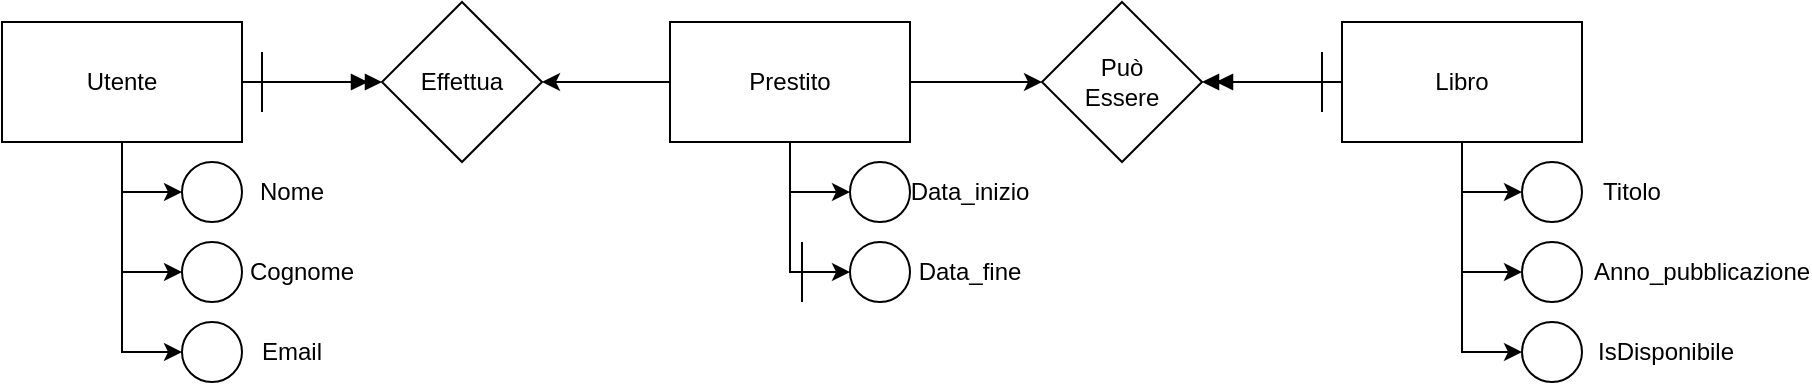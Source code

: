 <mxfile version="23.1.5" type="device">
  <diagram name="Pagina-1" id="z99o4U3e83wShIZasthi">
    <mxGraphModel dx="1036" dy="614" grid="1" gridSize="10" guides="1" tooltips="1" connect="1" arrows="1" fold="1" page="1" pageScale="1" pageWidth="827" pageHeight="1169" math="0" shadow="0">
      <root>
        <mxCell id="0" />
        <mxCell id="1" parent="0" />
        <mxCell id="r7xht9CgE6vL6qWtcPy5-11" style="edgeStyle=orthogonalEdgeStyle;rounded=0;orthogonalLoop=1;jettySize=auto;html=1;exitX=0.5;exitY=1;exitDx=0;exitDy=0;entryX=0;entryY=0.5;entryDx=0;entryDy=0;" parent="1" source="r7xht9CgE6vL6qWtcPy5-1" target="r7xht9CgE6vL6qWtcPy5-7" edge="1">
          <mxGeometry relative="1" as="geometry" />
        </mxCell>
        <mxCell id="r7xht9CgE6vL6qWtcPy5-12" style="edgeStyle=orthogonalEdgeStyle;rounded=0;orthogonalLoop=1;jettySize=auto;html=1;exitX=0.5;exitY=1;exitDx=0;exitDy=0;entryX=0;entryY=0.5;entryDx=0;entryDy=0;" parent="1" source="r7xht9CgE6vL6qWtcPy5-1" target="r7xht9CgE6vL6qWtcPy5-8" edge="1">
          <mxGeometry relative="1" as="geometry" />
        </mxCell>
        <mxCell id="r7xht9CgE6vL6qWtcPy5-17" style="edgeStyle=orthogonalEdgeStyle;rounded=0;orthogonalLoop=1;jettySize=auto;html=1;exitX=1;exitY=0.5;exitDx=0;exitDy=0;entryX=0;entryY=0.5;entryDx=0;entryDy=0;endArrow=doubleBlock;endFill=1;" parent="1" source="r7xht9CgE6vL6qWtcPy5-1" target="r7xht9CgE6vL6qWtcPy5-4" edge="1">
          <mxGeometry relative="1" as="geometry" />
        </mxCell>
        <mxCell id="r7xht9CgE6vL6qWtcPy5-1" value="Utente" style="rounded=0;whiteSpace=wrap;html=1;" parent="1" vertex="1">
          <mxGeometry x="20" y="140" width="120" height="60" as="geometry" />
        </mxCell>
        <mxCell id="r7xht9CgE6vL6qWtcPy5-32" style="edgeStyle=orthogonalEdgeStyle;rounded=0;orthogonalLoop=1;jettySize=auto;html=1;exitX=1;exitY=0.5;exitDx=0;exitDy=0;entryX=0;entryY=0.5;entryDx=0;entryDy=0;" parent="1" source="r7xht9CgE6vL6qWtcPy5-2" target="r7xht9CgE6vL6qWtcPy5-5" edge="1">
          <mxGeometry relative="1" as="geometry" />
        </mxCell>
        <mxCell id="r7xht9CgE6vL6qWtcPy5-51" style="edgeStyle=orthogonalEdgeStyle;rounded=0;orthogonalLoop=1;jettySize=auto;html=1;exitX=0.5;exitY=1;exitDx=0;exitDy=0;entryX=0;entryY=0.5;entryDx=0;entryDy=0;" parent="1" source="r7xht9CgE6vL6qWtcPy5-2" target="r7xht9CgE6vL6qWtcPy5-45" edge="1">
          <mxGeometry relative="1" as="geometry" />
        </mxCell>
        <mxCell id="r7xht9CgE6vL6qWtcPy5-53" style="edgeStyle=orthogonalEdgeStyle;rounded=0;orthogonalLoop=1;jettySize=auto;html=1;exitX=0;exitY=0.5;exitDx=0;exitDy=0;entryX=1;entryY=0.5;entryDx=0;entryDy=0;" parent="1" source="r7xht9CgE6vL6qWtcPy5-2" target="r7xht9CgE6vL6qWtcPy5-4" edge="1">
          <mxGeometry relative="1" as="geometry" />
        </mxCell>
        <mxCell id="r7xht9CgE6vL6qWtcPy5-2" value="Prestito" style="rounded=0;whiteSpace=wrap;html=1;" parent="1" vertex="1">
          <mxGeometry x="354" y="140" width="120" height="60" as="geometry" />
        </mxCell>
        <mxCell id="r7xht9CgE6vL6qWtcPy5-27" style="edgeStyle=orthogonalEdgeStyle;rounded=0;orthogonalLoop=1;jettySize=auto;html=1;exitX=0.5;exitY=1;exitDx=0;exitDy=0;entryX=0;entryY=0.5;entryDx=0;entryDy=0;" parent="1" source="r7xht9CgE6vL6qWtcPy5-3" target="r7xht9CgE6vL6qWtcPy5-21" edge="1">
          <mxGeometry relative="1" as="geometry" />
        </mxCell>
        <mxCell id="r7xht9CgE6vL6qWtcPy5-30" style="edgeStyle=orthogonalEdgeStyle;rounded=0;orthogonalLoop=1;jettySize=auto;html=1;exitX=0.5;exitY=1;exitDx=0;exitDy=0;entryX=0;entryY=0.5;entryDx=0;entryDy=0;" parent="1" source="r7xht9CgE6vL6qWtcPy5-3" target="r7xht9CgE6vL6qWtcPy5-22" edge="1">
          <mxGeometry relative="1" as="geometry" />
        </mxCell>
        <mxCell id="r7xht9CgE6vL6qWtcPy5-31" style="edgeStyle=orthogonalEdgeStyle;rounded=0;orthogonalLoop=1;jettySize=auto;html=1;exitX=0;exitY=0.5;exitDx=0;exitDy=0;entryX=1;entryY=0.5;entryDx=0;entryDy=0;endArrow=doubleBlock;endFill=1;" parent="1" source="r7xht9CgE6vL6qWtcPy5-3" target="r7xht9CgE6vL6qWtcPy5-5" edge="1">
          <mxGeometry relative="1" as="geometry" />
        </mxCell>
        <mxCell id="r7xht9CgE6vL6qWtcPy5-3" value="Libro" style="rounded=0;whiteSpace=wrap;html=1;" parent="1" vertex="1">
          <mxGeometry x="690" y="140" width="120" height="60" as="geometry" />
        </mxCell>
        <mxCell id="r7xht9CgE6vL6qWtcPy5-4" value="Effettua" style="rhombus;whiteSpace=wrap;html=1;" parent="1" vertex="1">
          <mxGeometry x="210" y="130" width="80" height="80" as="geometry" />
        </mxCell>
        <mxCell id="r7xht9CgE6vL6qWtcPy5-5" value="Può&lt;br&gt;Essere" style="rhombus;whiteSpace=wrap;html=1;" parent="1" vertex="1">
          <mxGeometry x="540" y="130" width="80" height="80" as="geometry" />
        </mxCell>
        <mxCell id="r7xht9CgE6vL6qWtcPy5-6" value="" style="ellipse;whiteSpace=wrap;html=1;aspect=fixed;" parent="1" vertex="1">
          <mxGeometry x="110" y="210" width="30" height="30" as="geometry" />
        </mxCell>
        <mxCell id="r7xht9CgE6vL6qWtcPy5-7" value="" style="ellipse;whiteSpace=wrap;html=1;aspect=fixed;" parent="1" vertex="1">
          <mxGeometry x="110" y="250" width="30" height="30" as="geometry" />
        </mxCell>
        <mxCell id="r7xht9CgE6vL6qWtcPy5-8" value="" style="ellipse;whiteSpace=wrap;html=1;aspect=fixed;" parent="1" vertex="1">
          <mxGeometry x="110" y="290" width="30" height="30" as="geometry" />
        </mxCell>
        <mxCell id="r7xht9CgE6vL6qWtcPy5-10" value="" style="endArrow=classic;html=1;rounded=0;exitX=0.5;exitY=1;exitDx=0;exitDy=0;entryX=0;entryY=0.5;entryDx=0;entryDy=0;" parent="1" source="r7xht9CgE6vL6qWtcPy5-1" target="r7xht9CgE6vL6qWtcPy5-6" edge="1">
          <mxGeometry width="50" height="50" relative="1" as="geometry">
            <mxPoint x="380" y="340" as="sourcePoint" />
            <mxPoint x="430" y="290" as="targetPoint" />
            <Array as="points">
              <mxPoint x="80" y="225" />
            </Array>
          </mxGeometry>
        </mxCell>
        <mxCell id="r7xht9CgE6vL6qWtcPy5-13" value="Nome" style="text;html=1;align=center;verticalAlign=middle;whiteSpace=wrap;rounded=0;" parent="1" vertex="1">
          <mxGeometry x="140" y="210" width="50" height="30" as="geometry" />
        </mxCell>
        <mxCell id="r7xht9CgE6vL6qWtcPy5-14" value="Cognome" style="text;html=1;align=center;verticalAlign=middle;whiteSpace=wrap;rounded=0;" parent="1" vertex="1">
          <mxGeometry x="140" y="250" width="60" height="30" as="geometry" />
        </mxCell>
        <mxCell id="r7xht9CgE6vL6qWtcPy5-15" value="Email" style="text;html=1;align=center;verticalAlign=middle;whiteSpace=wrap;rounded=0;" parent="1" vertex="1">
          <mxGeometry x="140" y="290" width="50" height="30" as="geometry" />
        </mxCell>
        <mxCell id="r7xht9CgE6vL6qWtcPy5-20" value="" style="ellipse;whiteSpace=wrap;html=1;aspect=fixed;" parent="1" vertex="1">
          <mxGeometry x="780" y="210" width="30" height="30" as="geometry" />
        </mxCell>
        <mxCell id="r7xht9CgE6vL6qWtcPy5-21" value="" style="ellipse;whiteSpace=wrap;html=1;aspect=fixed;" parent="1" vertex="1">
          <mxGeometry x="780" y="250" width="30" height="30" as="geometry" />
        </mxCell>
        <mxCell id="r7xht9CgE6vL6qWtcPy5-22" value="" style="ellipse;whiteSpace=wrap;html=1;aspect=fixed;" parent="1" vertex="1">
          <mxGeometry x="780" y="290" width="30" height="30" as="geometry" />
        </mxCell>
        <mxCell id="r7xht9CgE6vL6qWtcPy5-24" value="Titolo" style="text;html=1;align=center;verticalAlign=middle;whiteSpace=wrap;rounded=0;" parent="1" vertex="1">
          <mxGeometry x="810" y="210" width="50" height="30" as="geometry" />
        </mxCell>
        <mxCell id="r7xht9CgE6vL6qWtcPy5-25" value="Anno_pubblicazione" style="text;html=1;align=center;verticalAlign=middle;whiteSpace=wrap;rounded=0;" parent="1" vertex="1">
          <mxGeometry x="840" y="250" width="60" height="30" as="geometry" />
        </mxCell>
        <mxCell id="r7xht9CgE6vL6qWtcPy5-26" value="IsDisponibile" style="text;html=1;align=center;verticalAlign=middle;whiteSpace=wrap;rounded=0;" parent="1" vertex="1">
          <mxGeometry x="827" y="290" width="50" height="30" as="geometry" />
        </mxCell>
        <mxCell id="r7xht9CgE6vL6qWtcPy5-29" value="" style="endArrow=classic;html=1;rounded=0;exitX=0.5;exitY=1;exitDx=0;exitDy=0;entryX=0;entryY=0.5;entryDx=0;entryDy=0;" parent="1" source="r7xht9CgE6vL6qWtcPy5-3" target="r7xht9CgE6vL6qWtcPy5-20" edge="1">
          <mxGeometry width="50" height="50" relative="1" as="geometry">
            <mxPoint x="380" y="340" as="sourcePoint" />
            <mxPoint x="430" y="290" as="targetPoint" />
            <Array as="points">
              <mxPoint x="750" y="225" />
            </Array>
          </mxGeometry>
        </mxCell>
        <mxCell id="r7xht9CgE6vL6qWtcPy5-44" value="" style="ellipse;whiteSpace=wrap;html=1;aspect=fixed;" parent="1" vertex="1">
          <mxGeometry x="444" y="210" width="30" height="30" as="geometry" />
        </mxCell>
        <mxCell id="r7xht9CgE6vL6qWtcPy5-45" value="" style="ellipse;whiteSpace=wrap;html=1;aspect=fixed;" parent="1" vertex="1">
          <mxGeometry x="444" y="250" width="30" height="30" as="geometry" />
        </mxCell>
        <mxCell id="r7xht9CgE6vL6qWtcPy5-47" value="" style="endArrow=classic;html=1;rounded=0;exitX=0.5;exitY=1;exitDx=0;exitDy=0;entryX=0;entryY=0.5;entryDx=0;entryDy=0;" parent="1" target="r7xht9CgE6vL6qWtcPy5-44" edge="1">
          <mxGeometry width="50" height="50" relative="1" as="geometry">
            <mxPoint x="414" y="200" as="sourcePoint" />
            <mxPoint x="764" y="290" as="targetPoint" />
            <Array as="points">
              <mxPoint x="414" y="225" />
            </Array>
          </mxGeometry>
        </mxCell>
        <mxCell id="r7xht9CgE6vL6qWtcPy5-48" value="Data_inizio" style="text;html=1;align=center;verticalAlign=middle;whiteSpace=wrap;rounded=0;" parent="1" vertex="1">
          <mxGeometry x="479" y="210" width="50" height="30" as="geometry" />
        </mxCell>
        <mxCell id="r7xht9CgE6vL6qWtcPy5-49" value="Data_fine" style="text;html=1;align=center;verticalAlign=middle;whiteSpace=wrap;rounded=0;" parent="1" vertex="1">
          <mxGeometry x="474" y="250" width="60" height="30" as="geometry" />
        </mxCell>
        <mxCell id="r7xht9CgE6vL6qWtcPy5-54" value="" style="endArrow=none;html=1;rounded=0;" parent="1" edge="1">
          <mxGeometry width="50" height="50" relative="1" as="geometry">
            <mxPoint x="150" y="185" as="sourcePoint" />
            <mxPoint x="150" y="155" as="targetPoint" />
          </mxGeometry>
        </mxCell>
        <mxCell id="r7xht9CgE6vL6qWtcPy5-56" value="" style="endArrow=none;html=1;rounded=0;" parent="1" edge="1">
          <mxGeometry width="50" height="50" relative="1" as="geometry">
            <mxPoint x="420" y="280" as="sourcePoint" />
            <mxPoint x="420" y="250" as="targetPoint" />
          </mxGeometry>
        </mxCell>
        <mxCell id="r7xht9CgE6vL6qWtcPy5-57" value="" style="endArrow=none;html=1;rounded=0;" parent="1" edge="1">
          <mxGeometry width="50" height="50" relative="1" as="geometry">
            <mxPoint x="680" y="185" as="sourcePoint" />
            <mxPoint x="680" y="155" as="targetPoint" />
          </mxGeometry>
        </mxCell>
      </root>
    </mxGraphModel>
  </diagram>
</mxfile>
